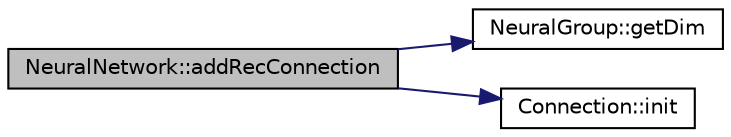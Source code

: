 digraph "NeuralNetwork::addRecConnection"
{
  edge [fontname="Helvetica",fontsize="10",labelfontname="Helvetica",labelfontsize="10"];
  node [fontname="Helvetica",fontsize="10",shape=record];
  rankdir="LR";
  Node1 [label="NeuralNetwork::addRecConnection",height=0.2,width=0.4,color="black", fillcolor="grey75", style="filled", fontcolor="black"];
  Node1 -> Node2 [color="midnightblue",fontsize="10",style="solid",fontname="Helvetica"];
  Node2 [label="NeuralGroup::getDim",height=0.2,width=0.4,color="black", fillcolor="white", style="filled",URL="$class_neural_group.html#afed5bfe263ed08affeb3990ec66fabc1"];
  Node1 -> Node3 [color="midnightblue",fontsize="10",style="solid",fontname="Helvetica"];
  Node3 [label="Connection::init",height=0.2,width=0.4,color="black", fillcolor="white", style="filled",URL="$class_connection.html#a28ef8453691395724a06b97f364bd2cf"];
}
